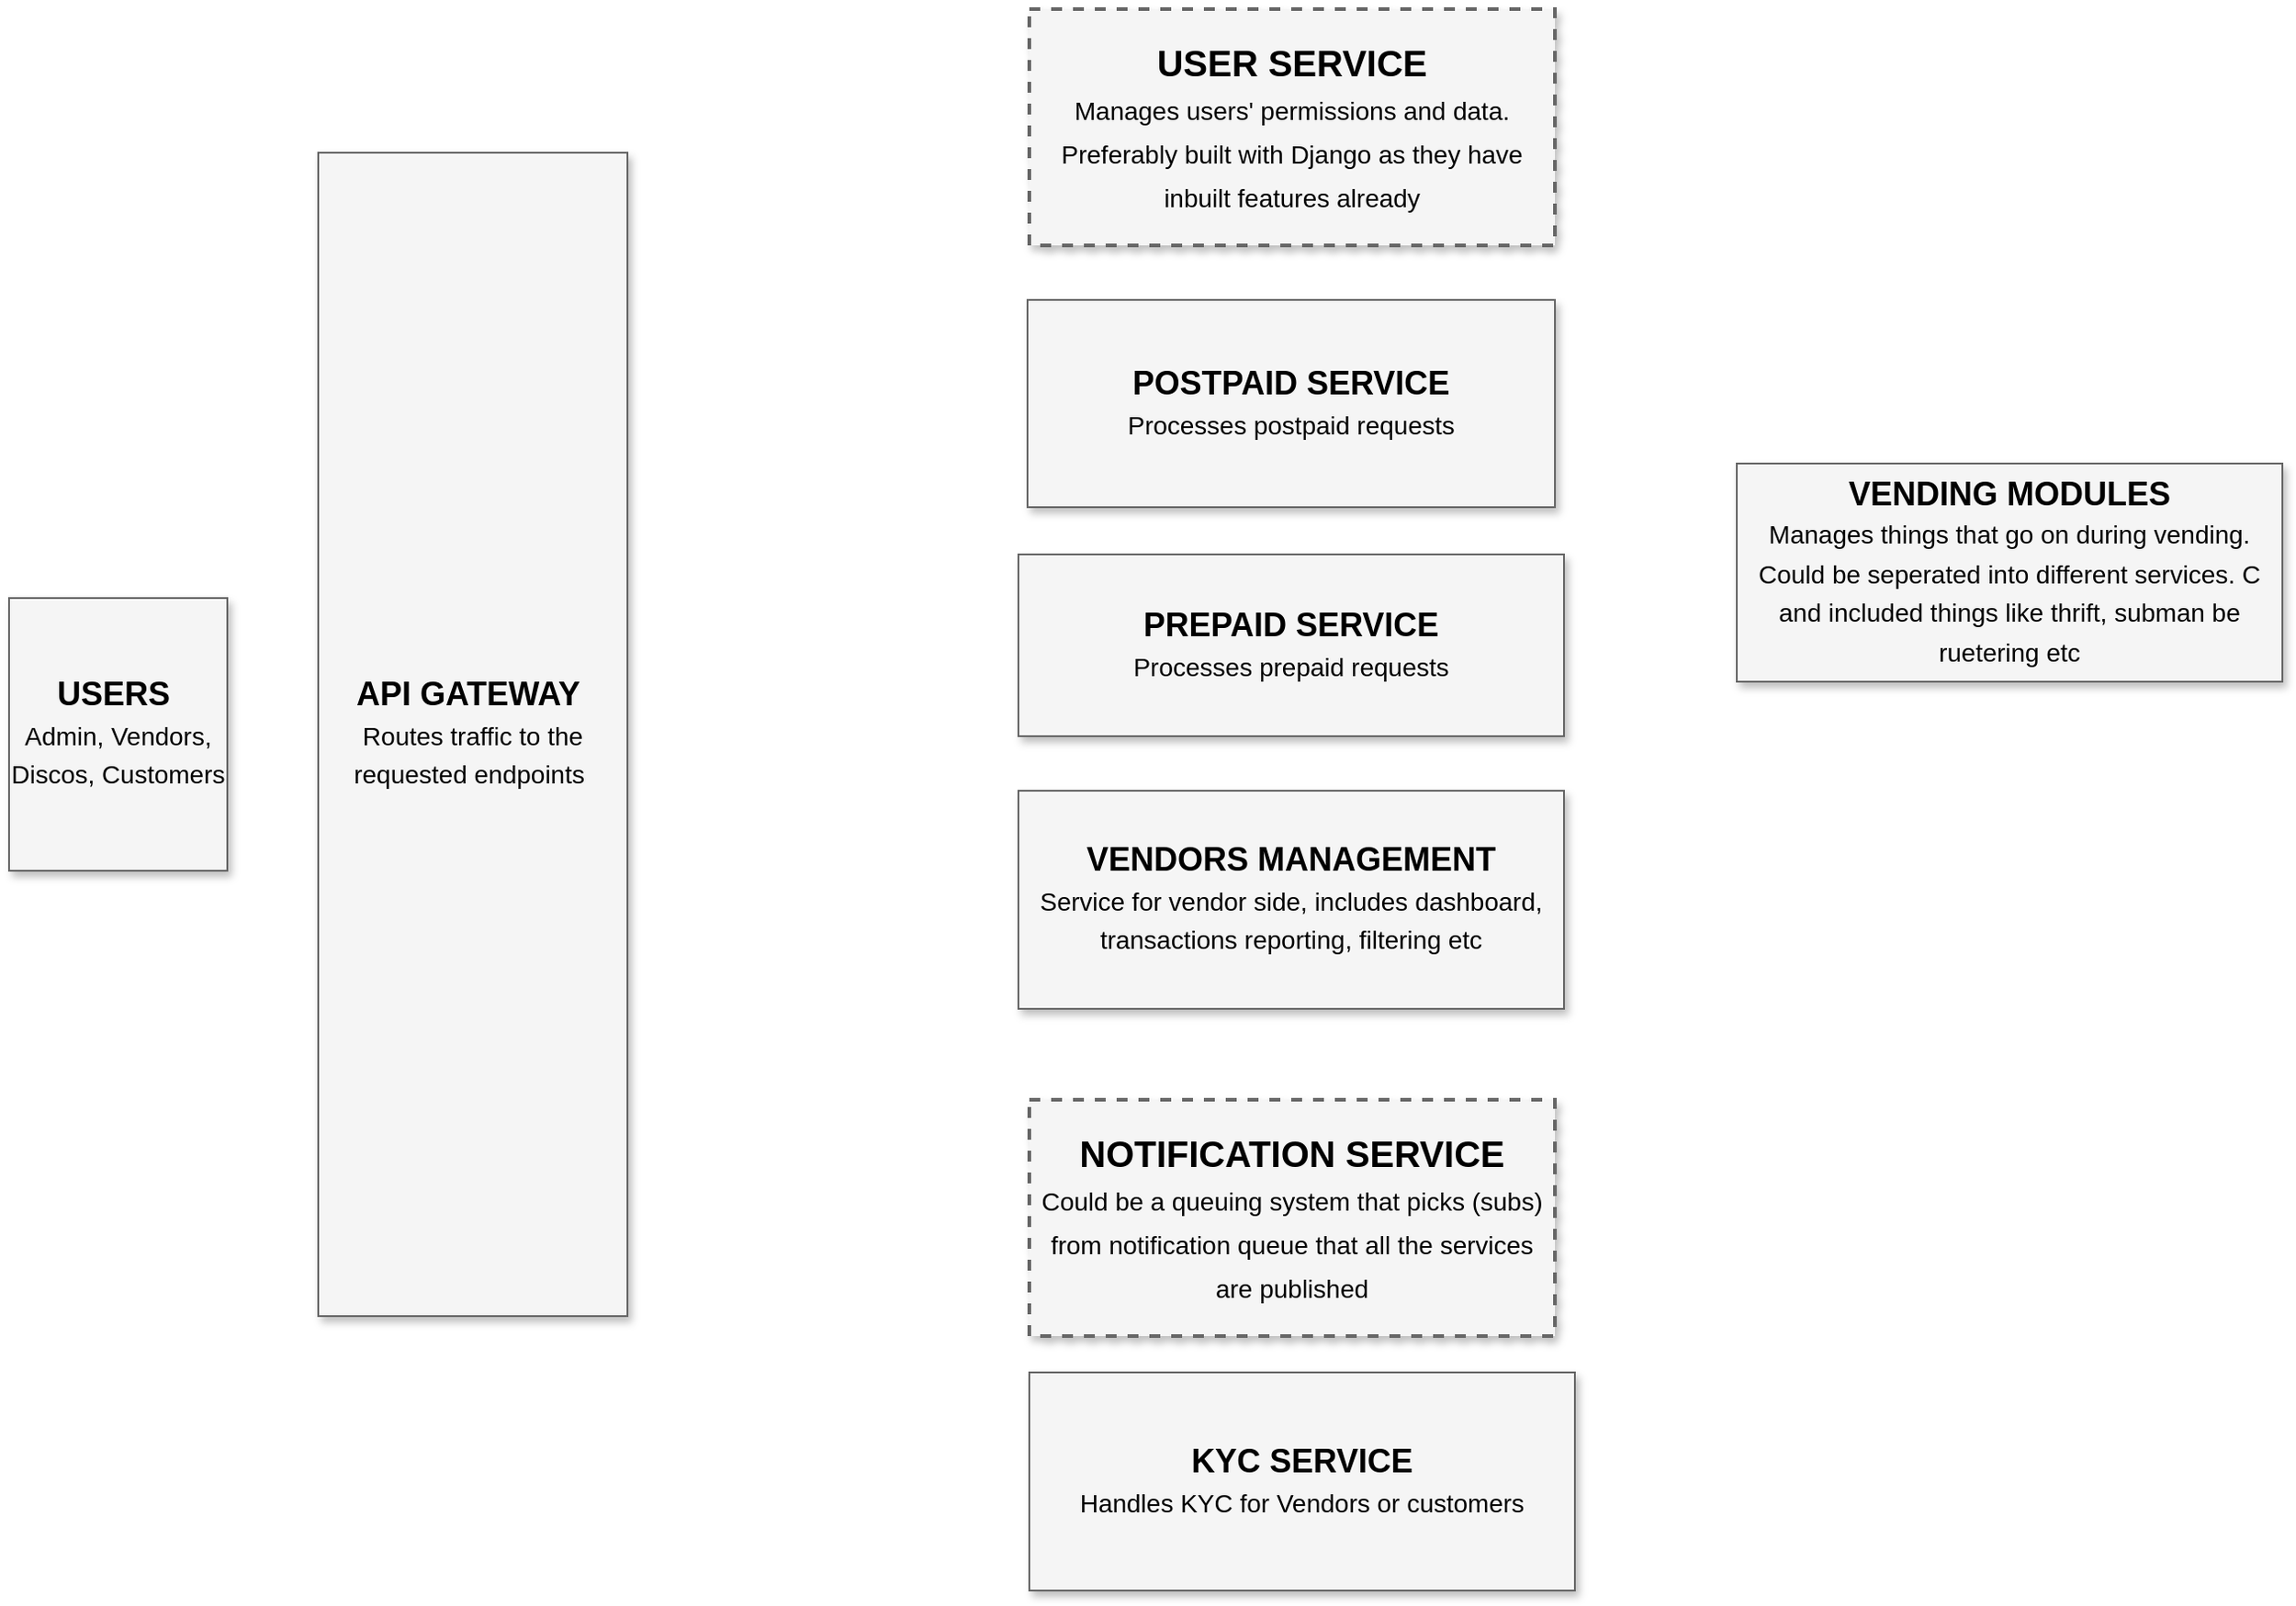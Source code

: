 <mxfile version="21.0.8" type="github" pages="2">
  <diagram name="Page-1" id="90a13364-a465-7bf4-72fc-28e22215d7a0">
    <mxGraphModel dx="1024" dy="510" grid="1" gridSize="10" guides="1" tooltips="1" connect="1" arrows="1" fold="1" page="1" pageScale="1.5" pageWidth="1169" pageHeight="826" background="none" math="0" shadow="0">
      <root>
        <mxCell id="0" style=";html=1;" />
        <mxCell id="1" style=";html=1;" parent="0" />
        <mxCell id="3a17f1ce550125da-1" value="&lt;b&gt;USER SERVICE&lt;/b&gt;&lt;br&gt;&lt;span style=&quot;font-size: 14px;&quot;&gt;Manages users&#39; permissions and data. Preferably built with Django as they have inbuilt features already&lt;/span&gt;" style="whiteSpace=wrap;html=1;shadow=1;fontSize=20;fillColor=#f5f5f5;strokeColor=#666666;strokeWidth=2;dashed=1;" parent="1" vertex="1">
          <mxGeometry x="661" y="340" width="289" height="130" as="geometry" />
        </mxCell>
        <mxCell id="3a17f1ce550125da-2" value="&lt;b&gt;API GATEWAY&lt;/b&gt;&amp;nbsp;&lt;br&gt;&lt;font style=&quot;font-size: 14px;&quot;&gt;Routes traffic to the requested endpoints&amp;nbsp;&lt;/font&gt;" style="whiteSpace=wrap;html=1;shadow=1;fontSize=18;fillColor=#f5f5f5;strokeColor=#666666;" parent="1" vertex="1">
          <mxGeometry x="270" y="419" width="170" height="640" as="geometry" />
        </mxCell>
        <mxCell id="3a17f1ce550125da-4" value="&lt;b&gt;PREPAID SERVICE&lt;/b&gt;&lt;br&gt;&lt;font style=&quot;font-size: 14px;&quot;&gt;Processes prepaid requests&lt;/font&gt;" style="whiteSpace=wrap;html=1;shadow=1;fontSize=18;fillColor=#f5f5f5;strokeColor=#666666;" parent="1" vertex="1">
          <mxGeometry x="655" y="640" width="300" height="100" as="geometry" />
        </mxCell>
        <mxCell id="3a17f1ce550125da-5" value="&lt;b&gt;POSTPAID SERVICE&lt;/b&gt;&lt;br&gt;&lt;font style=&quot;font-size: 14px;&quot;&gt;Processes postpaid requests&lt;/font&gt;" style="whiteSpace=wrap;html=1;shadow=1;fontSize=18;fillColor=#f5f5f5;strokeColor=#666666;" parent="1" vertex="1">
          <mxGeometry x="660" y="500" width="290" height="114" as="geometry" />
        </mxCell>
        <mxCell id="3a17f1ce550125da-6" value="&lt;b&gt;VENDING MODULES&lt;/b&gt;&lt;br&gt;&lt;font style=&quot;font-size: 14px;&quot;&gt;Manages things that go on during vending. Could be seperated into different services. C and included things like thrift, subman be ruetering etc&lt;/font&gt;" style="whiteSpace=wrap;html=1;shadow=1;fontSize=18;fillColor=#f5f5f5;strokeColor=#666666;" parent="1" vertex="1">
          <mxGeometry x="1050" y="590" width="300" height="120" as="geometry" />
        </mxCell>
        <mxCell id="3a17f1ce550125da-8" value="&lt;b&gt;USERS&amp;nbsp;&lt;br&gt;&lt;/b&gt;&lt;font style=&quot;font-size: 14px;&quot;&gt;Admin, Vendors, Discos, Customers&lt;/font&gt;" style="whiteSpace=wrap;html=1;shadow=1;fontSize=18;fillColor=#f5f5f5;strokeColor=#666666;" parent="1" vertex="1">
          <mxGeometry x="100" y="664" width="120" height="150" as="geometry" />
        </mxCell>
        <mxCell id="oaKNyn6OFyikyZPhIBUf-8" value="&lt;b&gt;VENDORS MANAGEMENT&lt;br&gt;&lt;/b&gt;&lt;span style=&quot;font-size: 14px;&quot;&gt;Service for vendor side, includes dashboard, transactions reporting, filtering etc&lt;/span&gt;" style="whiteSpace=wrap;html=1;shadow=1;fontSize=18;fillColor=#f5f5f5;strokeColor=#666666;" vertex="1" parent="1">
          <mxGeometry x="655" y="770" width="300" height="120" as="geometry" />
        </mxCell>
        <mxCell id="oaKNyn6OFyikyZPhIBUf-9" value="&lt;b&gt;NOTIFICATION SERVICE&lt;/b&gt;&lt;br&gt;&lt;span style=&quot;font-size: 14px;&quot;&gt;Could be a queuing system that picks (subs) from notification queue that all the services are published&lt;/span&gt;" style="whiteSpace=wrap;html=1;shadow=1;fontSize=20;fillColor=#f5f5f5;strokeColor=#666666;strokeWidth=2;dashed=1;" vertex="1" parent="1">
          <mxGeometry x="661" y="940" width="289" height="130" as="geometry" />
        </mxCell>
        <mxCell id="w-HBNIqU8GMxjDqUyf8S-1" value="&lt;font style=&quot;&quot;&gt;&lt;b&gt;KYC SERVICE&lt;br&gt;&lt;/b&gt;&lt;span style=&quot;font-size: 14px;&quot;&gt;Handles KYC for Vendors or customers&lt;/span&gt;&lt;/font&gt;" style="whiteSpace=wrap;html=1;shadow=1;fontSize=18;fillColor=#f5f5f5;strokeColor=#666666;" vertex="1" parent="1">
          <mxGeometry x="661" y="1090" width="300" height="120" as="geometry" />
        </mxCell>
      </root>
    </mxGraphModel>
  </diagram>
  <diagram id="yp_jWA0SPww1RNGan-g8" name="Page-2">
    <mxGraphModel dx="1434" dy="714" grid="1" gridSize="10" guides="1" tooltips="1" connect="1" arrows="1" fold="1" page="1" pageScale="1" pageWidth="850" pageHeight="1100" math="0" shadow="0">
      <root>
        <mxCell id="0" />
        <mxCell id="1" parent="0" />
      </root>
    </mxGraphModel>
  </diagram>
</mxfile>
